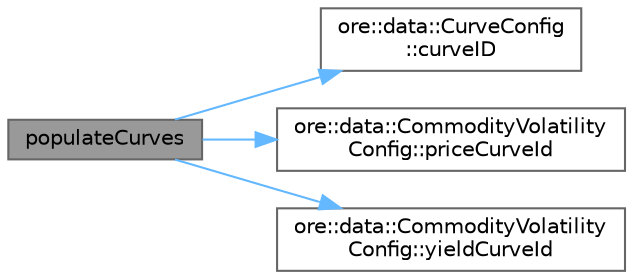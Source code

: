 digraph "populateCurves"
{
 // INTERACTIVE_SVG=YES
 // LATEX_PDF_SIZE
  bgcolor="transparent";
  edge [fontname=Helvetica,fontsize=10,labelfontname=Helvetica,labelfontsize=10];
  node [fontname=Helvetica,fontsize=10,shape=box,height=0.2,width=0.4];
  rankdir="LR";
  Node1 [label="populateCurves",height=0.2,width=0.4,color="gray40", fillcolor="grey60", style="filled", fontcolor="black",tooltip="Populate price curve, pts_, and yield curve, yts_."];
  Node1 -> Node2 [color="steelblue1",style="solid"];
  Node2 [label="ore::data::CurveConfig\l::curveID",height=0.2,width=0.4,color="grey40", fillcolor="white", style="filled",URL="$classore_1_1data_1_1_curve_config.html#a469f15054f3eb55783dfeb953fdf4373",tooltip=" "];
  Node1 -> Node3 [color="steelblue1",style="solid"];
  Node3 [label="ore::data::CommodityVolatility\lConfig::priceCurveId",height=0.2,width=0.4,color="grey40", fillcolor="white", style="filled",URL="$classore_1_1data_1_1_commodity_volatility_config.html#a2fbdc44fecf20e44e0628909ec636b59",tooltip=" "];
  Node1 -> Node4 [color="steelblue1",style="solid"];
  Node4 [label="ore::data::CommodityVolatility\lConfig::yieldCurveId",height=0.2,width=0.4,color="grey40", fillcolor="white", style="filled",URL="$classore_1_1data_1_1_commodity_volatility_config.html#a2ae1d7d237a824b8c80c8d1afc4bcdb1",tooltip=" "];
}
